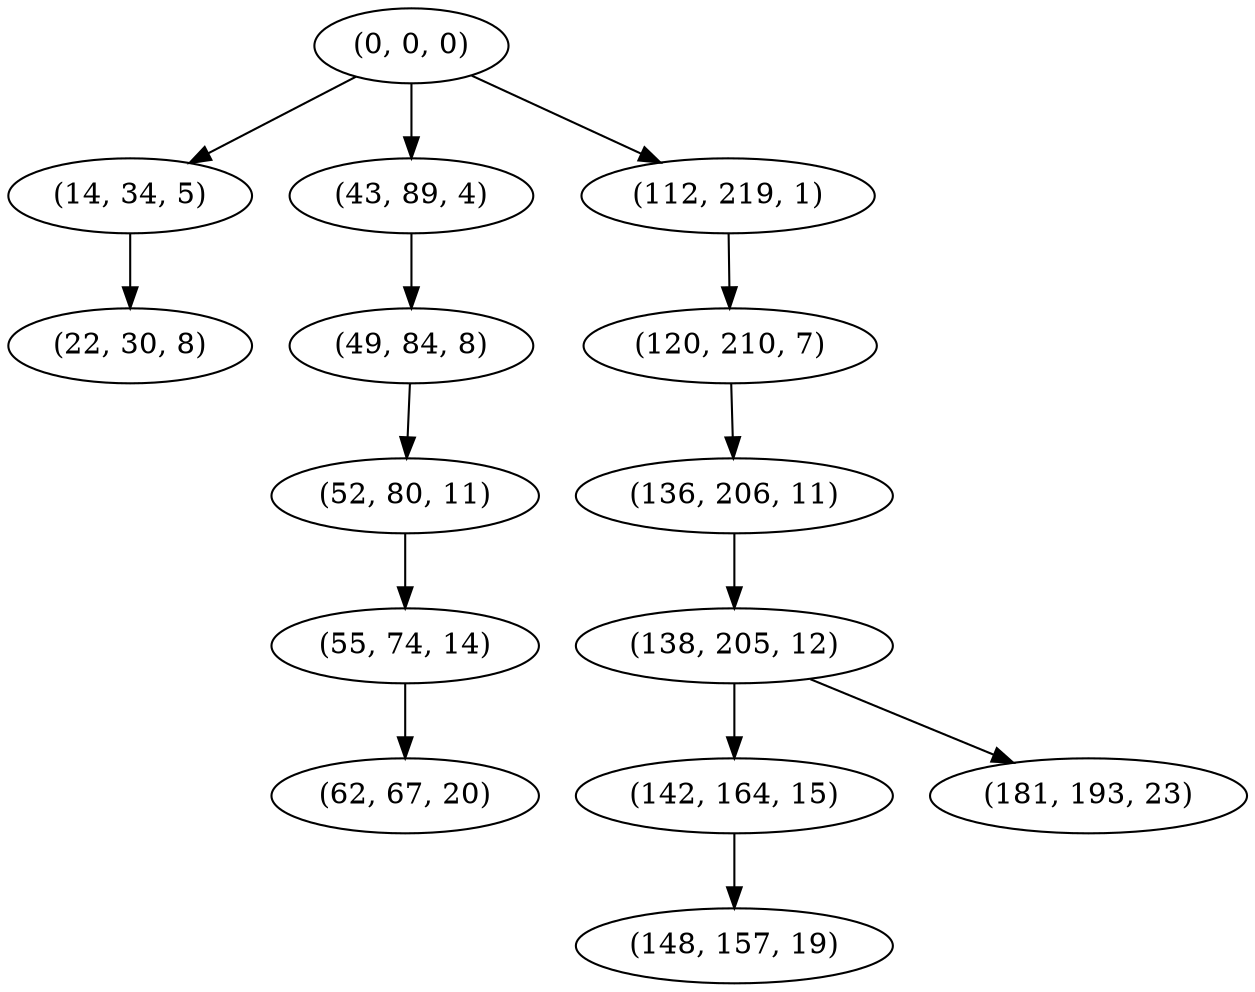 digraph tree {
    "(0, 0, 0)";
    "(14, 34, 5)";
    "(22, 30, 8)";
    "(43, 89, 4)";
    "(49, 84, 8)";
    "(52, 80, 11)";
    "(55, 74, 14)";
    "(62, 67, 20)";
    "(112, 219, 1)";
    "(120, 210, 7)";
    "(136, 206, 11)";
    "(138, 205, 12)";
    "(142, 164, 15)";
    "(148, 157, 19)";
    "(181, 193, 23)";
    "(0, 0, 0)" -> "(14, 34, 5)";
    "(0, 0, 0)" -> "(43, 89, 4)";
    "(0, 0, 0)" -> "(112, 219, 1)";
    "(14, 34, 5)" -> "(22, 30, 8)";
    "(43, 89, 4)" -> "(49, 84, 8)";
    "(49, 84, 8)" -> "(52, 80, 11)";
    "(52, 80, 11)" -> "(55, 74, 14)";
    "(55, 74, 14)" -> "(62, 67, 20)";
    "(112, 219, 1)" -> "(120, 210, 7)";
    "(120, 210, 7)" -> "(136, 206, 11)";
    "(136, 206, 11)" -> "(138, 205, 12)";
    "(138, 205, 12)" -> "(142, 164, 15)";
    "(138, 205, 12)" -> "(181, 193, 23)";
    "(142, 164, 15)" -> "(148, 157, 19)";
}
